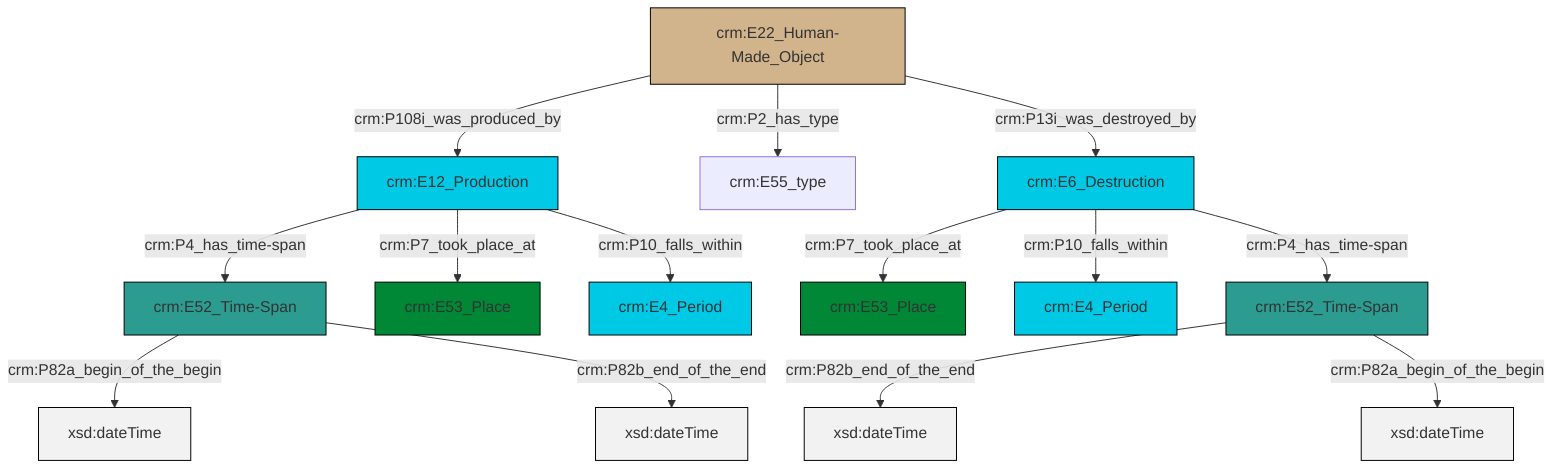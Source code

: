 graph TD
classDef Literal fill:#f2f2f2,stroke:#000000;
classDef CRM_Entity fill:#FFFFFF,stroke:#000000;
classDef Temporal_Entity fill:#00C9E6, stroke:#000000;
classDef Type fill:#E18312, stroke:#000000;
classDef Time-Span fill:#2C9C91, stroke:#000000;
classDef Appellation fill:#FFEB7F, stroke:#000000;
classDef Place fill:#008836, stroke:#000000;
classDef Persistent_Item fill:#B266B2, stroke:#000000;
classDef Conceptual_Object fill:#FFD700, stroke:#000000;
classDef Physical_Thing fill:#D2B48C, stroke:#000000;
classDef Actor fill:#f58aad, stroke:#000000;
classDef PC_Classes fill:#4ce600, stroke:#000000;
classDef Multi fill:#cccccc,stroke:#000000;

4["crm:E12_Production"]:::Temporal_Entity -->|crm:P4_has_time-span| 5["crm:E52_Time-Span"]:::Time-Span
8["crm:E6_Destruction"]:::Temporal_Entity -->|crm:P7_took_place_at| 0["crm:E53_Place"]:::Place
5["crm:E52_Time-Span"]:::Time-Span -->|crm:P82a_begin_of_the_begin| 9[xsd:dateTime]:::Literal
4["crm:E12_Production"]:::Temporal_Entity -->|crm:P7_took_place_at| 13["crm:E53_Place"]:::Place
2["crm:E22_Human-Made_Object"]:::Physical_Thing -->|crm:P108i_was_produced_by| 4["crm:E12_Production"]:::Temporal_Entity
8["crm:E6_Destruction"]:::Temporal_Entity -->|crm:P10_falls_within| 17["crm:E4_Period"]:::Temporal_Entity
15["crm:E52_Time-Span"]:::Time-Span -->|crm:P82b_end_of_the_end| 18[xsd:dateTime]:::Literal
8["crm:E6_Destruction"]:::Temporal_Entity -->|crm:P4_has_time-span| 15["crm:E52_Time-Span"]:::Time-Span
2["crm:E22_Human-Made_Object"]:::Physical_Thing -->|crm:P2_has_type| 10["crm:E55_type"]:::Default
5["crm:E52_Time-Span"]:::Time-Span -->|crm:P82b_end_of_the_end| 20[xsd:dateTime]:::Literal
4["crm:E12_Production"]:::Temporal_Entity -->|crm:P10_falls_within| 6["crm:E4_Period"]:::Temporal_Entity
2["crm:E22_Human-Made_Object"]:::Physical_Thing -->|crm:P13i_was_destroyed_by| 8["crm:E6_Destruction"]:::Temporal_Entity
15["crm:E52_Time-Span"]:::Time-Span -->|crm:P82a_begin_of_the_begin| 22[xsd:dateTime]:::Literal
